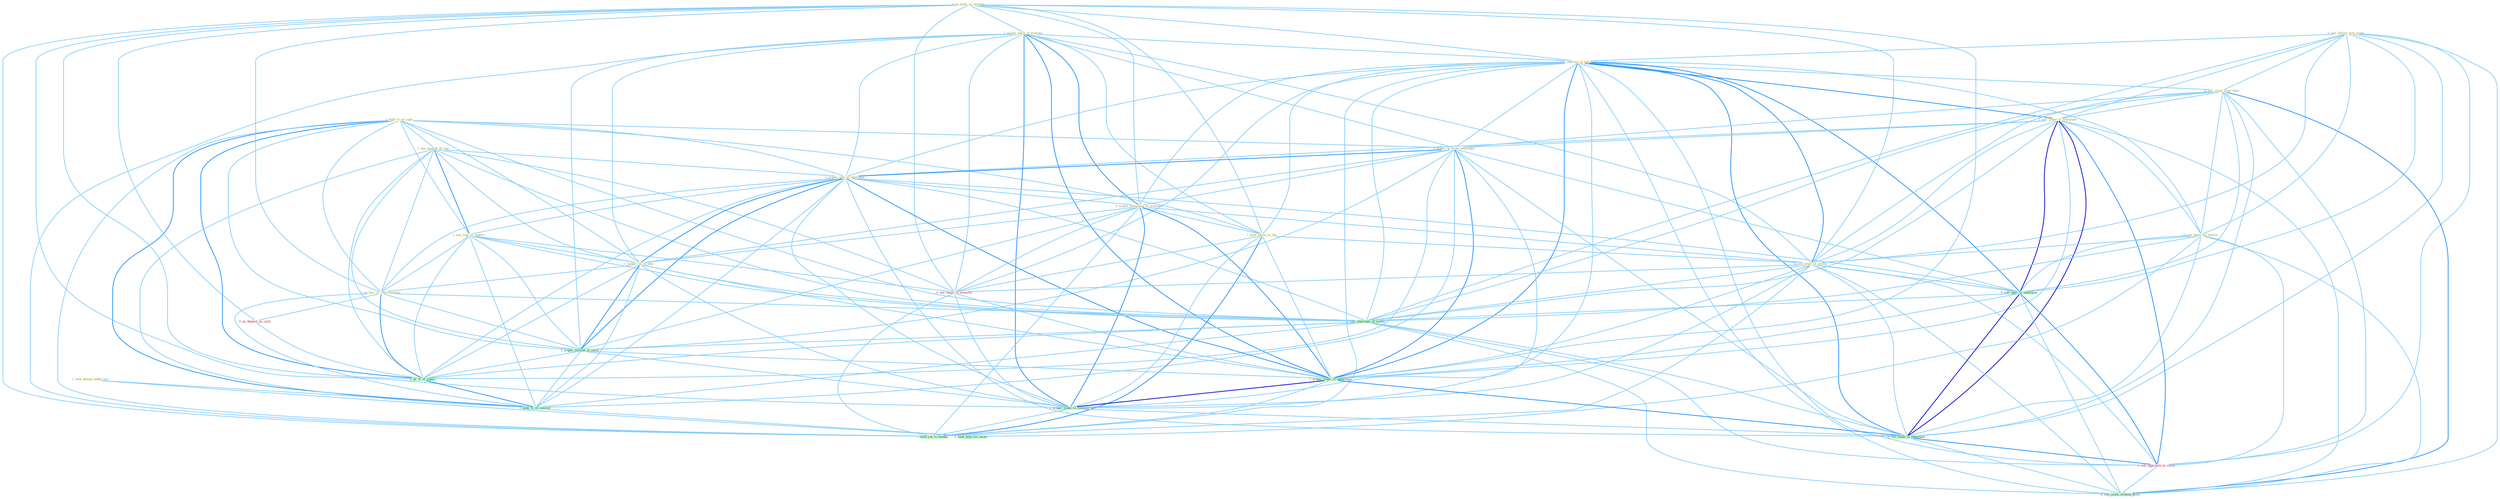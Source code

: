 Graph G{ 
    node
    [shape=polygon,style=filled,width=.5,height=.06,color="#BDFCC9",fixedsize=true,fontsize=4,
    fontcolor="#2f4f4f"];
    {node
    [color="#ffffe0", fontcolor="#8b7d6b"] "0_sell_billion_next_week " "1_seek_damag_under_law " "1_hold_%_of_capit " "0_us_futur_in_strategi " "1_acquir_posit_in_franchis " "1_sell_interest_in_entitynam " "1_see_exampl_of_wai " "0_sell_stock_from_floor " "1_sell_ticket_to_entitynam " "0_sell_them_for_billion " "0_acquir_%_from_entitynam " "1_acquir_unit_of_entitynam " "1_see_sign_of_improv " "0_acquir_entitynam_in_transact " "1_acquir_on_of_busi " "1_hold_anyon_in_life " "0_sell_estat_in_swoop " "1_us_forc_of_chairmanship "}
{node [color="#fff0f5", fontcolor="#b22222"] "0_see_vaniti_in_everyon " "0_us_deposit_as_cach " "1_sell_approach_to_client "}
edge [color="#B0E2FF"];

	"0_sell_billion_next_week " -- "1_sell_interest_in_entitynam " [w="1", color="#87cefa" ];
	"0_sell_billion_next_week " -- "0_sell_stock_from_floor " [w="1", color="#87cefa" ];
	"0_sell_billion_next_week " -- "1_sell_ticket_to_entitynam " [w="1", color="#87cefa" ];
	"0_sell_billion_next_week " -- "0_sell_them_for_billion " [w="1", color="#87cefa" ];
	"0_sell_billion_next_week " -- "0_sell_estat_in_swoop " [w="1", color="#87cefa" ];
	"0_sell_billion_next_week " -- "0_sell_oper_to_entitynam " [w="1", color="#87cefa" ];
	"0_sell_billion_next_week " -- "1_sell_othernum_of_model " [w="1", color="#87cefa" ];
	"0_sell_billion_next_week " -- "0_sell_stake_to_entitynam " [w="1", color="#87cefa" ];
	"0_sell_billion_next_week " -- "1_sell_approach_to_client " [w="1", color="#87cefa" ];
	"0_sell_billion_next_week " -- "0_sell_stock_without_hitch " [w="1", color="#87cefa" ];
	"1_seek_damag_under_law " -- "1_seek_%_of_concern " [w="1", color="#87cefa" ];
	"1_seek_damag_under_law " -- "1_seek_help_for_owner " [w="1", color="#87cefa" ];
	"1_hold_%_of_capit " -- "1_see_exampl_of_wai " [w="1", color="#87cefa" ];
	"1_hold_%_of_capit " -- "0_acquir_%_from_entitynam " [w="1", color="#87cefa" ];
	"1_hold_%_of_capit " -- "1_acquir_unit_of_entitynam " [w="1", color="#87cefa" ];
	"1_hold_%_of_capit " -- "1_see_sign_of_improv " [w="1", color="#87cefa" ];
	"1_hold_%_of_capit " -- "1_acquir_on_of_busi " [w="1", color="#87cefa" ];
	"1_hold_%_of_capit " -- "1_hold_anyon_in_life " [w="1", color="#87cefa" ];
	"1_hold_%_of_capit " -- "1_us_forc_of_chairmanship " [w="1", color="#87cefa" ];
	"1_hold_%_of_capit " -- "1_sell_othernum_of_model " [w="1", color="#87cefa" ];
	"1_hold_%_of_capit " -- "1_acquir_million_of_asset " [w="1", color="#87cefa" ];
	"1_hold_%_of_capit " -- "1_us_%_of_capac " [w="2", color="#1e90ff" , len=0.8];
	"1_hold_%_of_capit " -- "1_hold_job_in_manag " [w="1", color="#87cefa" ];
	"1_hold_%_of_capit " -- "1_seek_%_of_concern " [w="2", color="#1e90ff" , len=0.8];
	"0_us_futur_in_strategi " -- "1_acquir_posit_in_franchis " [w="1", color="#87cefa" ];
	"0_us_futur_in_strategi " -- "1_sell_interest_in_entitynam " [w="1", color="#87cefa" ];
	"0_us_futur_in_strategi " -- "0_acquir_entitynam_in_transact " [w="1", color="#87cefa" ];
	"0_us_futur_in_strategi " -- "1_hold_anyon_in_life " [w="1", color="#87cefa" ];
	"0_us_futur_in_strategi " -- "0_sell_estat_in_swoop " [w="1", color="#87cefa" ];
	"0_us_futur_in_strategi " -- "1_us_forc_of_chairmanship " [w="1", color="#87cefa" ];
	"0_us_futur_in_strategi " -- "0_see_vaniti_in_everyon " [w="1", color="#87cefa" ];
	"0_us_futur_in_strategi " -- "0_us_deposit_as_cach " [w="1", color="#87cefa" ];
	"0_us_futur_in_strategi " -- "1_acquir_stake_in_entitynam " [w="1", color="#87cefa" ];
	"0_us_futur_in_strategi " -- "1_acquir_stake_in_compani " [w="1", color="#87cefa" ];
	"0_us_futur_in_strategi " -- "1_us_%_of_capac " [w="1", color="#87cefa" ];
	"0_us_futur_in_strategi " -- "1_hold_job_in_manag " [w="1", color="#87cefa" ];
	"1_acquir_posit_in_franchis " -- "1_sell_interest_in_entitynam " [w="1", color="#87cefa" ];
	"1_acquir_posit_in_franchis " -- "0_acquir_%_from_entitynam " [w="1", color="#87cefa" ];
	"1_acquir_posit_in_franchis " -- "1_acquir_unit_of_entitynam " [w="1", color="#87cefa" ];
	"1_acquir_posit_in_franchis " -- "0_acquir_entitynam_in_transact " [w="2", color="#1e90ff" , len=0.8];
	"1_acquir_posit_in_franchis " -- "1_acquir_on_of_busi " [w="1", color="#87cefa" ];
	"1_acquir_posit_in_franchis " -- "1_hold_anyon_in_life " [w="1", color="#87cefa" ];
	"1_acquir_posit_in_franchis " -- "0_sell_estat_in_swoop " [w="1", color="#87cefa" ];
	"1_acquir_posit_in_franchis " -- "0_see_vaniti_in_everyon " [w="1", color="#87cefa" ];
	"1_acquir_posit_in_franchis " -- "1_acquir_million_of_asset " [w="1", color="#87cefa" ];
	"1_acquir_posit_in_franchis " -- "1_acquir_stake_in_entitynam " [w="2", color="#1e90ff" , len=0.8];
	"1_acquir_posit_in_franchis " -- "1_acquir_stake_in_compani " [w="2", color="#1e90ff" , len=0.8];
	"1_acquir_posit_in_franchis " -- "1_hold_job_in_manag " [w="1", color="#87cefa" ];
	"1_sell_interest_in_entitynam " -- "0_sell_stock_from_floor " [w="1", color="#87cefa" ];
	"1_sell_interest_in_entitynam " -- "1_sell_ticket_to_entitynam " [w="2", color="#1e90ff" , len=0.8];
	"1_sell_interest_in_entitynam " -- "0_sell_them_for_billion " [w="1", color="#87cefa" ];
	"1_sell_interest_in_entitynam " -- "0_acquir_%_from_entitynam " [w="1", color="#87cefa" ];
	"1_sell_interest_in_entitynam " -- "1_acquir_unit_of_entitynam " [w="1", color="#87cefa" ];
	"1_sell_interest_in_entitynam " -- "0_acquir_entitynam_in_transact " [w="1", color="#87cefa" ];
	"1_sell_interest_in_entitynam " -- "1_hold_anyon_in_life " [w="1", color="#87cefa" ];
	"1_sell_interest_in_entitynam " -- "0_sell_estat_in_swoop " [w="2", color="#1e90ff" , len=0.8];
	"1_sell_interest_in_entitynam " -- "0_sell_oper_to_entitynam " [w="2", color="#1e90ff" , len=0.8];
	"1_sell_interest_in_entitynam " -- "1_sell_othernum_of_model " [w="1", color="#87cefa" ];
	"1_sell_interest_in_entitynam " -- "0_see_vaniti_in_everyon " [w="1", color="#87cefa" ];
	"1_sell_interest_in_entitynam " -- "1_acquir_stake_in_entitynam " [w="2", color="#1e90ff" , len=0.8];
	"1_sell_interest_in_entitynam " -- "1_acquir_stake_in_compani " [w="1", color="#87cefa" ];
	"1_sell_interest_in_entitynam " -- "0_sell_stake_to_entitynam " [w="2", color="#1e90ff" , len=0.8];
	"1_sell_interest_in_entitynam " -- "1_sell_approach_to_client " [w="1", color="#87cefa" ];
	"1_sell_interest_in_entitynam " -- "1_hold_job_in_manag " [w="1", color="#87cefa" ];
	"1_sell_interest_in_entitynam " -- "0_sell_stock_without_hitch " [w="1", color="#87cefa" ];
	"1_see_exampl_of_wai " -- "1_acquir_unit_of_entitynam " [w="1", color="#87cefa" ];
	"1_see_exampl_of_wai " -- "1_see_sign_of_improv " [w="2", color="#1e90ff" , len=0.8];
	"1_see_exampl_of_wai " -- "1_acquir_on_of_busi " [w="1", color="#87cefa" ];
	"1_see_exampl_of_wai " -- "1_us_forc_of_chairmanship " [w="1", color="#87cefa" ];
	"1_see_exampl_of_wai " -- "1_sell_othernum_of_model " [w="1", color="#87cefa" ];
	"1_see_exampl_of_wai " -- "0_see_vaniti_in_everyon " [w="1", color="#87cefa" ];
	"1_see_exampl_of_wai " -- "1_acquir_million_of_asset " [w="1", color="#87cefa" ];
	"1_see_exampl_of_wai " -- "1_us_%_of_capac " [w="1", color="#87cefa" ];
	"1_see_exampl_of_wai " -- "1_seek_%_of_concern " [w="1", color="#87cefa" ];
	"0_sell_stock_from_floor " -- "1_sell_ticket_to_entitynam " [w="1", color="#87cefa" ];
	"0_sell_stock_from_floor " -- "0_sell_them_for_billion " [w="1", color="#87cefa" ];
	"0_sell_stock_from_floor " -- "0_acquir_%_from_entitynam " [w="1", color="#87cefa" ];
	"0_sell_stock_from_floor " -- "0_sell_estat_in_swoop " [w="1", color="#87cefa" ];
	"0_sell_stock_from_floor " -- "0_sell_oper_to_entitynam " [w="1", color="#87cefa" ];
	"0_sell_stock_from_floor " -- "1_sell_othernum_of_model " [w="1", color="#87cefa" ];
	"0_sell_stock_from_floor " -- "0_sell_stake_to_entitynam " [w="1", color="#87cefa" ];
	"0_sell_stock_from_floor " -- "1_sell_approach_to_client " [w="1", color="#87cefa" ];
	"0_sell_stock_from_floor " -- "0_sell_stock_without_hitch " [w="2", color="#1e90ff" , len=0.8];
	"1_sell_ticket_to_entitynam " -- "0_sell_them_for_billion " [w="1", color="#87cefa" ];
	"1_sell_ticket_to_entitynam " -- "0_acquir_%_from_entitynam " [w="1", color="#87cefa" ];
	"1_sell_ticket_to_entitynam " -- "1_acquir_unit_of_entitynam " [w="1", color="#87cefa" ];
	"1_sell_ticket_to_entitynam " -- "0_sell_estat_in_swoop " [w="1", color="#87cefa" ];
	"1_sell_ticket_to_entitynam " -- "0_sell_oper_to_entitynam " [w="3", color="#0000cd" , len=0.6];
	"1_sell_ticket_to_entitynam " -- "1_sell_othernum_of_model " [w="1", color="#87cefa" ];
	"1_sell_ticket_to_entitynam " -- "1_acquir_stake_in_entitynam " [w="1", color="#87cefa" ];
	"1_sell_ticket_to_entitynam " -- "0_sell_stake_to_entitynam " [w="3", color="#0000cd" , len=0.6];
	"1_sell_ticket_to_entitynam " -- "1_sell_approach_to_client " [w="2", color="#1e90ff" , len=0.8];
	"1_sell_ticket_to_entitynam " -- "0_sell_stock_without_hitch " [w="1", color="#87cefa" ];
	"0_sell_them_for_billion " -- "0_sell_estat_in_swoop " [w="1", color="#87cefa" ];
	"0_sell_them_for_billion " -- "0_sell_oper_to_entitynam " [w="1", color="#87cefa" ];
	"0_sell_them_for_billion " -- "1_sell_othernum_of_model " [w="1", color="#87cefa" ];
	"0_sell_them_for_billion " -- "0_sell_stake_to_entitynam " [w="1", color="#87cefa" ];
	"0_sell_them_for_billion " -- "1_sell_approach_to_client " [w="1", color="#87cefa" ];
	"0_sell_them_for_billion " -- "0_sell_stock_without_hitch " [w="1", color="#87cefa" ];
	"0_sell_them_for_billion " -- "1_seek_help_for_owner " [w="1", color="#87cefa" ];
	"0_acquir_%_from_entitynam " -- "1_acquir_unit_of_entitynam " [w="2", color="#1e90ff" , len=0.8];
	"0_acquir_%_from_entitynam " -- "0_acquir_entitynam_in_transact " [w="1", color="#87cefa" ];
	"0_acquir_%_from_entitynam " -- "1_acquir_on_of_busi " [w="1", color="#87cefa" ];
	"0_acquir_%_from_entitynam " -- "0_sell_oper_to_entitynam " [w="1", color="#87cefa" ];
	"0_acquir_%_from_entitynam " -- "1_acquir_million_of_asset " [w="1", color="#87cefa" ];
	"0_acquir_%_from_entitynam " -- "1_acquir_stake_in_entitynam " [w="2", color="#1e90ff" , len=0.8];
	"0_acquir_%_from_entitynam " -- "1_acquir_stake_in_compani " [w="1", color="#87cefa" ];
	"0_acquir_%_from_entitynam " -- "0_sell_stake_to_entitynam " [w="1", color="#87cefa" ];
	"0_acquir_%_from_entitynam " -- "1_us_%_of_capac " [w="1", color="#87cefa" ];
	"0_acquir_%_from_entitynam " -- "1_seek_%_of_concern " [w="1", color="#87cefa" ];
	"1_acquir_unit_of_entitynam " -- "1_see_sign_of_improv " [w="1", color="#87cefa" ];
	"1_acquir_unit_of_entitynam " -- "0_acquir_entitynam_in_transact " [w="1", color="#87cefa" ];
	"1_acquir_unit_of_entitynam " -- "1_acquir_on_of_busi " [w="2", color="#1e90ff" , len=0.8];
	"1_acquir_unit_of_entitynam " -- "1_us_forc_of_chairmanship " [w="1", color="#87cefa" ];
	"1_acquir_unit_of_entitynam " -- "0_sell_oper_to_entitynam " [w="1", color="#87cefa" ];
	"1_acquir_unit_of_entitynam " -- "1_sell_othernum_of_model " [w="1", color="#87cefa" ];
	"1_acquir_unit_of_entitynam " -- "1_acquir_million_of_asset " [w="2", color="#1e90ff" , len=0.8];
	"1_acquir_unit_of_entitynam " -- "1_acquir_stake_in_entitynam " [w="2", color="#1e90ff" , len=0.8];
	"1_acquir_unit_of_entitynam " -- "1_acquir_stake_in_compani " [w="1", color="#87cefa" ];
	"1_acquir_unit_of_entitynam " -- "0_sell_stake_to_entitynam " [w="1", color="#87cefa" ];
	"1_acquir_unit_of_entitynam " -- "1_us_%_of_capac " [w="1", color="#87cefa" ];
	"1_acquir_unit_of_entitynam " -- "1_seek_%_of_concern " [w="1", color="#87cefa" ];
	"1_see_sign_of_improv " -- "1_acquir_on_of_busi " [w="1", color="#87cefa" ];
	"1_see_sign_of_improv " -- "1_us_forc_of_chairmanship " [w="1", color="#87cefa" ];
	"1_see_sign_of_improv " -- "1_sell_othernum_of_model " [w="1", color="#87cefa" ];
	"1_see_sign_of_improv " -- "0_see_vaniti_in_everyon " [w="1", color="#87cefa" ];
	"1_see_sign_of_improv " -- "1_acquir_million_of_asset " [w="1", color="#87cefa" ];
	"1_see_sign_of_improv " -- "1_us_%_of_capac " [w="1", color="#87cefa" ];
	"1_see_sign_of_improv " -- "1_seek_%_of_concern " [w="1", color="#87cefa" ];
	"0_acquir_entitynam_in_transact " -- "1_acquir_on_of_busi " [w="1", color="#87cefa" ];
	"0_acquir_entitynam_in_transact " -- "1_hold_anyon_in_life " [w="1", color="#87cefa" ];
	"0_acquir_entitynam_in_transact " -- "0_sell_estat_in_swoop " [w="1", color="#87cefa" ];
	"0_acquir_entitynam_in_transact " -- "0_see_vaniti_in_everyon " [w="1", color="#87cefa" ];
	"0_acquir_entitynam_in_transact " -- "1_acquir_million_of_asset " [w="1", color="#87cefa" ];
	"0_acquir_entitynam_in_transact " -- "1_acquir_stake_in_entitynam " [w="2", color="#1e90ff" , len=0.8];
	"0_acquir_entitynam_in_transact " -- "1_acquir_stake_in_compani " [w="2", color="#1e90ff" , len=0.8];
	"0_acquir_entitynam_in_transact " -- "1_hold_job_in_manag " [w="1", color="#87cefa" ];
	"1_acquir_on_of_busi " -- "1_us_forc_of_chairmanship " [w="1", color="#87cefa" ];
	"1_acquir_on_of_busi " -- "1_sell_othernum_of_model " [w="1", color="#87cefa" ];
	"1_acquir_on_of_busi " -- "1_acquir_million_of_asset " [w="2", color="#1e90ff" , len=0.8];
	"1_acquir_on_of_busi " -- "1_acquir_stake_in_entitynam " [w="1", color="#87cefa" ];
	"1_acquir_on_of_busi " -- "1_acquir_stake_in_compani " [w="1", color="#87cefa" ];
	"1_acquir_on_of_busi " -- "1_us_%_of_capac " [w="1", color="#87cefa" ];
	"1_acquir_on_of_busi " -- "1_seek_%_of_concern " [w="1", color="#87cefa" ];
	"1_hold_anyon_in_life " -- "0_sell_estat_in_swoop " [w="1", color="#87cefa" ];
	"1_hold_anyon_in_life " -- "0_see_vaniti_in_everyon " [w="1", color="#87cefa" ];
	"1_hold_anyon_in_life " -- "1_acquir_stake_in_entitynam " [w="1", color="#87cefa" ];
	"1_hold_anyon_in_life " -- "1_acquir_stake_in_compani " [w="1", color="#87cefa" ];
	"1_hold_anyon_in_life " -- "1_hold_job_in_manag " [w="2", color="#1e90ff" , len=0.8];
	"0_sell_estat_in_swoop " -- "0_sell_oper_to_entitynam " [w="1", color="#87cefa" ];
	"0_sell_estat_in_swoop " -- "1_sell_othernum_of_model " [w="1", color="#87cefa" ];
	"0_sell_estat_in_swoop " -- "0_see_vaniti_in_everyon " [w="1", color="#87cefa" ];
	"0_sell_estat_in_swoop " -- "1_acquir_stake_in_entitynam " [w="1", color="#87cefa" ];
	"0_sell_estat_in_swoop " -- "1_acquir_stake_in_compani " [w="1", color="#87cefa" ];
	"0_sell_estat_in_swoop " -- "0_sell_stake_to_entitynam " [w="1", color="#87cefa" ];
	"0_sell_estat_in_swoop " -- "1_sell_approach_to_client " [w="1", color="#87cefa" ];
	"0_sell_estat_in_swoop " -- "1_hold_job_in_manag " [w="1", color="#87cefa" ];
	"0_sell_estat_in_swoop " -- "0_sell_stock_without_hitch " [w="1", color="#87cefa" ];
	"1_us_forc_of_chairmanship " -- "1_sell_othernum_of_model " [w="1", color="#87cefa" ];
	"1_us_forc_of_chairmanship " -- "1_acquir_million_of_asset " [w="1", color="#87cefa" ];
	"1_us_forc_of_chairmanship " -- "0_us_deposit_as_cach " [w="1", color="#87cefa" ];
	"1_us_forc_of_chairmanship " -- "1_us_%_of_capac " [w="2", color="#1e90ff" , len=0.8];
	"1_us_forc_of_chairmanship " -- "1_seek_%_of_concern " [w="1", color="#87cefa" ];
	"0_sell_oper_to_entitynam " -- "1_sell_othernum_of_model " [w="1", color="#87cefa" ];
	"0_sell_oper_to_entitynam " -- "1_acquir_stake_in_entitynam " [w="1", color="#87cefa" ];
	"0_sell_oper_to_entitynam " -- "0_sell_stake_to_entitynam " [w="3", color="#0000cd" , len=0.6];
	"0_sell_oper_to_entitynam " -- "1_sell_approach_to_client " [w="2", color="#1e90ff" , len=0.8];
	"0_sell_oper_to_entitynam " -- "0_sell_stock_without_hitch " [w="1", color="#87cefa" ];
	"1_sell_othernum_of_model " -- "1_acquir_million_of_asset " [w="1", color="#87cefa" ];
	"1_sell_othernum_of_model " -- "0_sell_stake_to_entitynam " [w="1", color="#87cefa" ];
	"1_sell_othernum_of_model " -- "1_us_%_of_capac " [w="1", color="#87cefa" ];
	"1_sell_othernum_of_model " -- "1_sell_approach_to_client " [w="1", color="#87cefa" ];
	"1_sell_othernum_of_model " -- "0_sell_stock_without_hitch " [w="1", color="#87cefa" ];
	"1_sell_othernum_of_model " -- "1_seek_%_of_concern " [w="1", color="#87cefa" ];
	"0_see_vaniti_in_everyon " -- "1_acquir_stake_in_entitynam " [w="1", color="#87cefa" ];
	"0_see_vaniti_in_everyon " -- "1_acquir_stake_in_compani " [w="1", color="#87cefa" ];
	"0_see_vaniti_in_everyon " -- "1_hold_job_in_manag " [w="1", color="#87cefa" ];
	"1_acquir_million_of_asset " -- "1_acquir_stake_in_entitynam " [w="1", color="#87cefa" ];
	"1_acquir_million_of_asset " -- "1_acquir_stake_in_compani " [w="1", color="#87cefa" ];
	"1_acquir_million_of_asset " -- "1_us_%_of_capac " [w="1", color="#87cefa" ];
	"1_acquir_million_of_asset " -- "1_seek_%_of_concern " [w="1", color="#87cefa" ];
	"0_us_deposit_as_cach " -- "1_us_%_of_capac " [w="1", color="#87cefa" ];
	"1_acquir_stake_in_entitynam " -- "1_acquir_stake_in_compani " [w="3", color="#0000cd" , len=0.6];
	"1_acquir_stake_in_entitynam " -- "0_sell_stake_to_entitynam " [w="2", color="#1e90ff" , len=0.8];
	"1_acquir_stake_in_entitynam " -- "1_hold_job_in_manag " [w="1", color="#87cefa" ];
	"1_acquir_stake_in_compani " -- "0_sell_stake_to_entitynam " [w="1", color="#87cefa" ];
	"1_acquir_stake_in_compani " -- "1_hold_job_in_manag " [w="1", color="#87cefa" ];
	"0_sell_stake_to_entitynam " -- "1_sell_approach_to_client " [w="2", color="#1e90ff" , len=0.8];
	"0_sell_stake_to_entitynam " -- "0_sell_stock_without_hitch " [w="1", color="#87cefa" ];
	"1_us_%_of_capac " -- "1_seek_%_of_concern " [w="2", color="#1e90ff" , len=0.8];
	"1_sell_approach_to_client " -- "0_sell_stock_without_hitch " [w="1", color="#87cefa" ];
	"1_seek_%_of_concern " -- "1_seek_help_for_owner " [w="1", color="#87cefa" ];
}